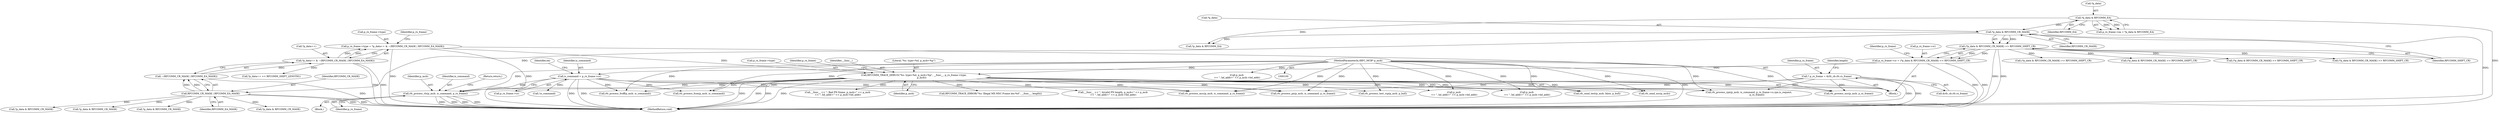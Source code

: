 digraph "0_Android_92a7bf8c44a236607c146240f3c0adc1ae01fedf@pointer" {
"1001004" [label="(Call,rfc_process_rls(p_mcb, is_command, p_rx_frame))"];
"1000285" [label="(Call,RFCOMM_TRACE_DEBUG(\"%s: type=%d, p_mcb=%p\", __func__, p_rx_frame->type,\n                     p_mcb))"];
"1000168" [label="(Call,p_rx_frame->type = *p_data++ & ~(RFCOMM_CR_MASK | RFCOMM_EA_MASK))"];
"1000172" [label="(Call,*p_data++ & ~(RFCOMM_CR_MASK | RFCOMM_EA_MASK))"];
"1000176" [label="(Call,~(RFCOMM_CR_MASK | RFCOMM_EA_MASK))"];
"1000177" [label="(Call,RFCOMM_CR_MASK | RFCOMM_EA_MASK)"];
"1000163" [label="(Call,*p_data & RFCOMM_CR_MASK)"];
"1000154" [label="(Call,*p_data & RFCOMM_EA)"];
"1000101" [label="(MethodParameterIn,tRFC_MCB* p_mcb)"];
"1000215" [label="(Call,is_command = p_rx_frame->cr)"];
"1000158" [label="(Call,p_rx_frame->cr = (*p_data & RFCOMM_CR_MASK) >> RFCOMM_SHIFT_CR)"];
"1000162" [label="(Call,(*p_data & RFCOMM_CR_MASK) >> RFCOMM_SHIFT_CR)"];
"1000117" [label="(Call,* p_rx_frame = &rfc_cb.rfc.rx_frame)"];
"1000526" [label="(Call,rfc_process_fcon(p_mcb, is_command))"];
"1000127" [label="(Identifier,length)"];
"1000469" [label="(Call,rfc_process_pn(p_mcb, is_command, p_rx_frame))"];
"1000173" [label="(Call,*p_data++)"];
"1000179" [label="(Identifier,RFCOMM_EA_MASK)"];
"1000670" [label="(Call,rfc_process_msc(p_mcb, is_command, p_rx_frame))"];
"1000159" [label="(Call,p_rx_frame->cr)"];
"1000215" [label="(Call,is_command = p_rx_frame->cr)"];
"1000294" [label="(Identifier,p_rx_frame)"];
"1000538" [label="(Call,rfc_process_fcoff(p_mcb, is_command))"];
"1000163" [label="(Call,*p_data & RFCOMM_CR_MASK)"];
"1000571" [label="(Call,*p_data & RFCOMM_CR_MASK)"];
"1000221" [label="(Identifier,ea)"];
"1000168" [label="(Call,p_rx_frame->type = *p_data++ & ~(RFCOMM_CR_MASK | RFCOMM_EA_MASK))"];
"1000170" [label="(Identifier,p_rx_frame)"];
"1000177" [label="(Call,RFCOMM_CR_MASK | RFCOMM_EA_MASK)"];
"1000158" [label="(Call,p_rx_frame->cr = (*p_data & RFCOMM_CR_MASK) >> RFCOMM_SHIFT_CR)"];
"1001013" [label="(Call,rfc_send_nsc(p_mcb))"];
"1000748" [label="(Call,*p_data & RFCOMM_CR_MASK)"];
"1001005" [label="(Identifier,p_mcb)"];
"1000222" [label="(Call,*p_data & RFCOMM_EA)"];
"1000296" [label="(Block,)"];
"1000928" [label="(Call,rfc_process_rpn(p_mcb, is_command, p_rx_frame->u.rpn.is_request,\n                      p_rx_frame))"];
"1000310" [label="(Call,p_mcb\n << \", bd_addr=\" << p_mcb->bd_addr)"];
"1000157" [label="(Identifier,RFCOMM_EA)"];
"1000118" [label="(Identifier,p_rx_frame)"];
"1000216" [label="(Identifier,is_command)"];
"1000154" [label="(Call,*p_data & RFCOMM_EA)"];
"1000162" [label="(Call,(*p_data & RFCOMM_CR_MASK) >> RFCOMM_SHIFT_CR)"];
"1000275" [label="(Call,p_mcb\n << \", bd_addr=\" << p_mcb->bd_addr)"];
"1000509" [label="(Call,rfc_send_test(p_mcb, false, p_buf))"];
"1000217" [label="(Call,p_rx_frame->cr)"];
"1000228" [label="(Call,*p_data++ >> RFCOMM_SHIFT_LENGTH1)"];
"1000704" [label="(Call,(*p_data & RFCOMM_CR_MASK) >> RFCOMM_SHIFT_CR)"];
"1000747" [label="(Call,(*p_data & RFCOMM_CR_MASK) >> RFCOMM_SHIFT_CR)"];
"1001006" [label="(Identifier,is_command)"];
"1000101" [label="(MethodParameterIn,tRFC_MCB* p_mcb)"];
"1000287" [label="(Identifier,__func__)"];
"1000176" [label="(Call,~(RFCOMM_CR_MASK | RFCOMM_EA_MASK))"];
"1000570" [label="(Call,(*p_data & RFCOMM_CR_MASK) >> RFCOMM_SHIFT_CR)"];
"1000150" [label="(Call,p_rx_frame->ea = *p_data & RFCOMM_EA)"];
"1001007" [label="(Identifier,p_rx_frame)"];
"1000455" [label="(Call,__func__ << \": Bad PN frame, p_mcb=\" << p_mcb\n << \", bd_addr=\" << p_mcb->bd_addr)"];
"1000103" [label="(Block,)"];
"1000725" [label="(Call,rfc_process_nsc(p_mcb, p_rx_frame))"];
"1001015" [label="(MethodReturn,void)"];
"1000286" [label="(Literal,\"%s: type=%d, p_mcb=%p\")"];
"1000681" [label="(Call,!is_command)"];
"1000954" [label="(Call,(*p_data & RFCOMM_CR_MASK) >> RFCOMM_SHIFT_CR)"];
"1000172" [label="(Call,*p_data++ & ~(RFCOMM_CR_MASK | RFCOMM_EA_MASK))"];
"1000288" [label="(Call,p_rx_frame->type)"];
"1000169" [label="(Call,p_rx_frame->type)"];
"1000705" [label="(Call,*p_data & RFCOMM_CR_MASK)"];
"1000459" [label="(Call,p_mcb\n << \", bd_addr=\" << p_mcb->bd_addr)"];
"1000155" [label="(Call,*p_data)"];
"1001004" [label="(Call,rfc_process_rls(p_mcb, is_command, p_rx_frame))"];
"1000291" [label="(Identifier,p_mcb)"];
"1000955" [label="(Call,*p_data & RFCOMM_CR_MASK)"];
"1000514" [label="(Call,rfc_process_test_rsp(p_mcb, p_buf))"];
"1000552" [label="(Call,RFCOMM_TRACE_ERROR(\"%s: Illegal MX MSC Frame len:%d\", __func__, length))"];
"1000166" [label="(Identifier,RFCOMM_CR_MASK)"];
"1000167" [label="(Identifier,RFCOMM_SHIFT_CR)"];
"1000117" [label="(Call,* p_rx_frame = &rfc_cb.rfc.rx_frame)"];
"1000184" [label="(Identifier,p_rx_frame)"];
"1001008" [label="(Return,return;)"];
"1000164" [label="(Call,*p_data)"];
"1000285" [label="(Call,RFCOMM_TRACE_DEBUG(\"%s: type=%d, p_mcb=%p\", __func__, p_rx_frame->type,\n                     p_mcb))"];
"1000178" [label="(Identifier,RFCOMM_CR_MASK)"];
"1000306" [label="(Call,__func__ << \": Invalid PN length, p_mcb=\" << p_mcb\n << \", bd_addr=\" << p_mcb->bd_addr)"];
"1000119" [label="(Call,&rfc_cb.rfc.rx_frame)"];
"1001004" -> "1000296"  [label="AST: "];
"1001004" -> "1001007"  [label="CFG: "];
"1001005" -> "1001004"  [label="AST: "];
"1001006" -> "1001004"  [label="AST: "];
"1001007" -> "1001004"  [label="AST: "];
"1001008" -> "1001004"  [label="CFG: "];
"1001004" -> "1001015"  [label="DDG: "];
"1001004" -> "1001015"  [label="DDG: "];
"1001004" -> "1001015"  [label="DDG: "];
"1001004" -> "1001015"  [label="DDG: "];
"1000285" -> "1001004"  [label="DDG: "];
"1000101" -> "1001004"  [label="DDG: "];
"1000215" -> "1001004"  [label="DDG: "];
"1000117" -> "1001004"  [label="DDG: "];
"1000285" -> "1000103"  [label="AST: "];
"1000285" -> "1000291"  [label="CFG: "];
"1000286" -> "1000285"  [label="AST: "];
"1000287" -> "1000285"  [label="AST: "];
"1000288" -> "1000285"  [label="AST: "];
"1000291" -> "1000285"  [label="AST: "];
"1000294" -> "1000285"  [label="CFG: "];
"1000285" -> "1001015"  [label="DDG: "];
"1000285" -> "1001015"  [label="DDG: "];
"1000285" -> "1001015"  [label="DDG: "];
"1000285" -> "1001015"  [label="DDG: "];
"1000168" -> "1000285"  [label="DDG: "];
"1000101" -> "1000285"  [label="DDG: "];
"1000285" -> "1000306"  [label="DDG: "];
"1000285" -> "1000310"  [label="DDG: "];
"1000285" -> "1000455"  [label="DDG: "];
"1000285" -> "1000459"  [label="DDG: "];
"1000285" -> "1000469"  [label="DDG: "];
"1000285" -> "1000509"  [label="DDG: "];
"1000285" -> "1000514"  [label="DDG: "];
"1000285" -> "1000526"  [label="DDG: "];
"1000285" -> "1000538"  [label="DDG: "];
"1000285" -> "1000552"  [label="DDG: "];
"1000285" -> "1000670"  [label="DDG: "];
"1000285" -> "1000725"  [label="DDG: "];
"1000285" -> "1000928"  [label="DDG: "];
"1000285" -> "1001013"  [label="DDG: "];
"1000168" -> "1000103"  [label="AST: "];
"1000168" -> "1000172"  [label="CFG: "];
"1000169" -> "1000168"  [label="AST: "];
"1000172" -> "1000168"  [label="AST: "];
"1000184" -> "1000168"  [label="CFG: "];
"1000168" -> "1001015"  [label="DDG: "];
"1000168" -> "1001015"  [label="DDG: "];
"1000172" -> "1000168"  [label="DDG: "];
"1000172" -> "1000168"  [label="DDG: "];
"1000172" -> "1000176"  [label="CFG: "];
"1000173" -> "1000172"  [label="AST: "];
"1000176" -> "1000172"  [label="AST: "];
"1000172" -> "1001015"  [label="DDG: "];
"1000172" -> "1001015"  [label="DDG: "];
"1000176" -> "1000172"  [label="DDG: "];
"1000172" -> "1000228"  [label="DDG: "];
"1000176" -> "1000177"  [label="CFG: "];
"1000177" -> "1000176"  [label="AST: "];
"1000176" -> "1001015"  [label="DDG: "];
"1000177" -> "1000176"  [label="DDG: "];
"1000177" -> "1000176"  [label="DDG: "];
"1000177" -> "1000179"  [label="CFG: "];
"1000178" -> "1000177"  [label="AST: "];
"1000179" -> "1000177"  [label="AST: "];
"1000177" -> "1001015"  [label="DDG: "];
"1000177" -> "1001015"  [label="DDG: "];
"1000163" -> "1000177"  [label="DDG: "];
"1000177" -> "1000571"  [label="DDG: "];
"1000177" -> "1000705"  [label="DDG: "];
"1000177" -> "1000748"  [label="DDG: "];
"1000177" -> "1000955"  [label="DDG: "];
"1000163" -> "1000162"  [label="AST: "];
"1000163" -> "1000166"  [label="CFG: "];
"1000164" -> "1000163"  [label="AST: "];
"1000166" -> "1000163"  [label="AST: "];
"1000167" -> "1000163"  [label="CFG: "];
"1000163" -> "1001015"  [label="DDG: "];
"1000163" -> "1000162"  [label="DDG: "];
"1000163" -> "1000162"  [label="DDG: "];
"1000154" -> "1000163"  [label="DDG: "];
"1000163" -> "1000222"  [label="DDG: "];
"1000154" -> "1000150"  [label="AST: "];
"1000154" -> "1000157"  [label="CFG: "];
"1000155" -> "1000154"  [label="AST: "];
"1000157" -> "1000154"  [label="AST: "];
"1000150" -> "1000154"  [label="CFG: "];
"1000154" -> "1001015"  [label="DDG: "];
"1000154" -> "1000150"  [label="DDG: "];
"1000154" -> "1000150"  [label="DDG: "];
"1000154" -> "1000222"  [label="DDG: "];
"1000101" -> "1000100"  [label="AST: "];
"1000101" -> "1001015"  [label="DDG: "];
"1000101" -> "1000275"  [label="DDG: "];
"1000101" -> "1000310"  [label="DDG: "];
"1000101" -> "1000459"  [label="DDG: "];
"1000101" -> "1000469"  [label="DDG: "];
"1000101" -> "1000509"  [label="DDG: "];
"1000101" -> "1000514"  [label="DDG: "];
"1000101" -> "1000526"  [label="DDG: "];
"1000101" -> "1000538"  [label="DDG: "];
"1000101" -> "1000670"  [label="DDG: "];
"1000101" -> "1000725"  [label="DDG: "];
"1000101" -> "1000928"  [label="DDG: "];
"1000101" -> "1001013"  [label="DDG: "];
"1000215" -> "1000103"  [label="AST: "];
"1000215" -> "1000217"  [label="CFG: "];
"1000216" -> "1000215"  [label="AST: "];
"1000217" -> "1000215"  [label="AST: "];
"1000221" -> "1000215"  [label="CFG: "];
"1000215" -> "1001015"  [label="DDG: "];
"1000215" -> "1001015"  [label="DDG: "];
"1000158" -> "1000215"  [label="DDG: "];
"1000215" -> "1000469"  [label="DDG: "];
"1000215" -> "1000526"  [label="DDG: "];
"1000215" -> "1000538"  [label="DDG: "];
"1000215" -> "1000670"  [label="DDG: "];
"1000215" -> "1000681"  [label="DDG: "];
"1000215" -> "1000928"  [label="DDG: "];
"1000158" -> "1000103"  [label="AST: "];
"1000158" -> "1000162"  [label="CFG: "];
"1000159" -> "1000158"  [label="AST: "];
"1000162" -> "1000158"  [label="AST: "];
"1000170" -> "1000158"  [label="CFG: "];
"1000158" -> "1001015"  [label="DDG: "];
"1000158" -> "1001015"  [label="DDG: "];
"1000162" -> "1000158"  [label="DDG: "];
"1000162" -> "1000158"  [label="DDG: "];
"1000162" -> "1000167"  [label="CFG: "];
"1000167" -> "1000162"  [label="AST: "];
"1000162" -> "1001015"  [label="DDG: "];
"1000162" -> "1001015"  [label="DDG: "];
"1000162" -> "1000570"  [label="DDG: "];
"1000162" -> "1000704"  [label="DDG: "];
"1000162" -> "1000747"  [label="DDG: "];
"1000162" -> "1000954"  [label="DDG: "];
"1000117" -> "1000103"  [label="AST: "];
"1000117" -> "1000119"  [label="CFG: "];
"1000118" -> "1000117"  [label="AST: "];
"1000119" -> "1000117"  [label="AST: "];
"1000127" -> "1000117"  [label="CFG: "];
"1000117" -> "1001015"  [label="DDG: "];
"1000117" -> "1001015"  [label="DDG: "];
"1000117" -> "1000469"  [label="DDG: "];
"1000117" -> "1000670"  [label="DDG: "];
"1000117" -> "1000725"  [label="DDG: "];
"1000117" -> "1000928"  [label="DDG: "];
}
